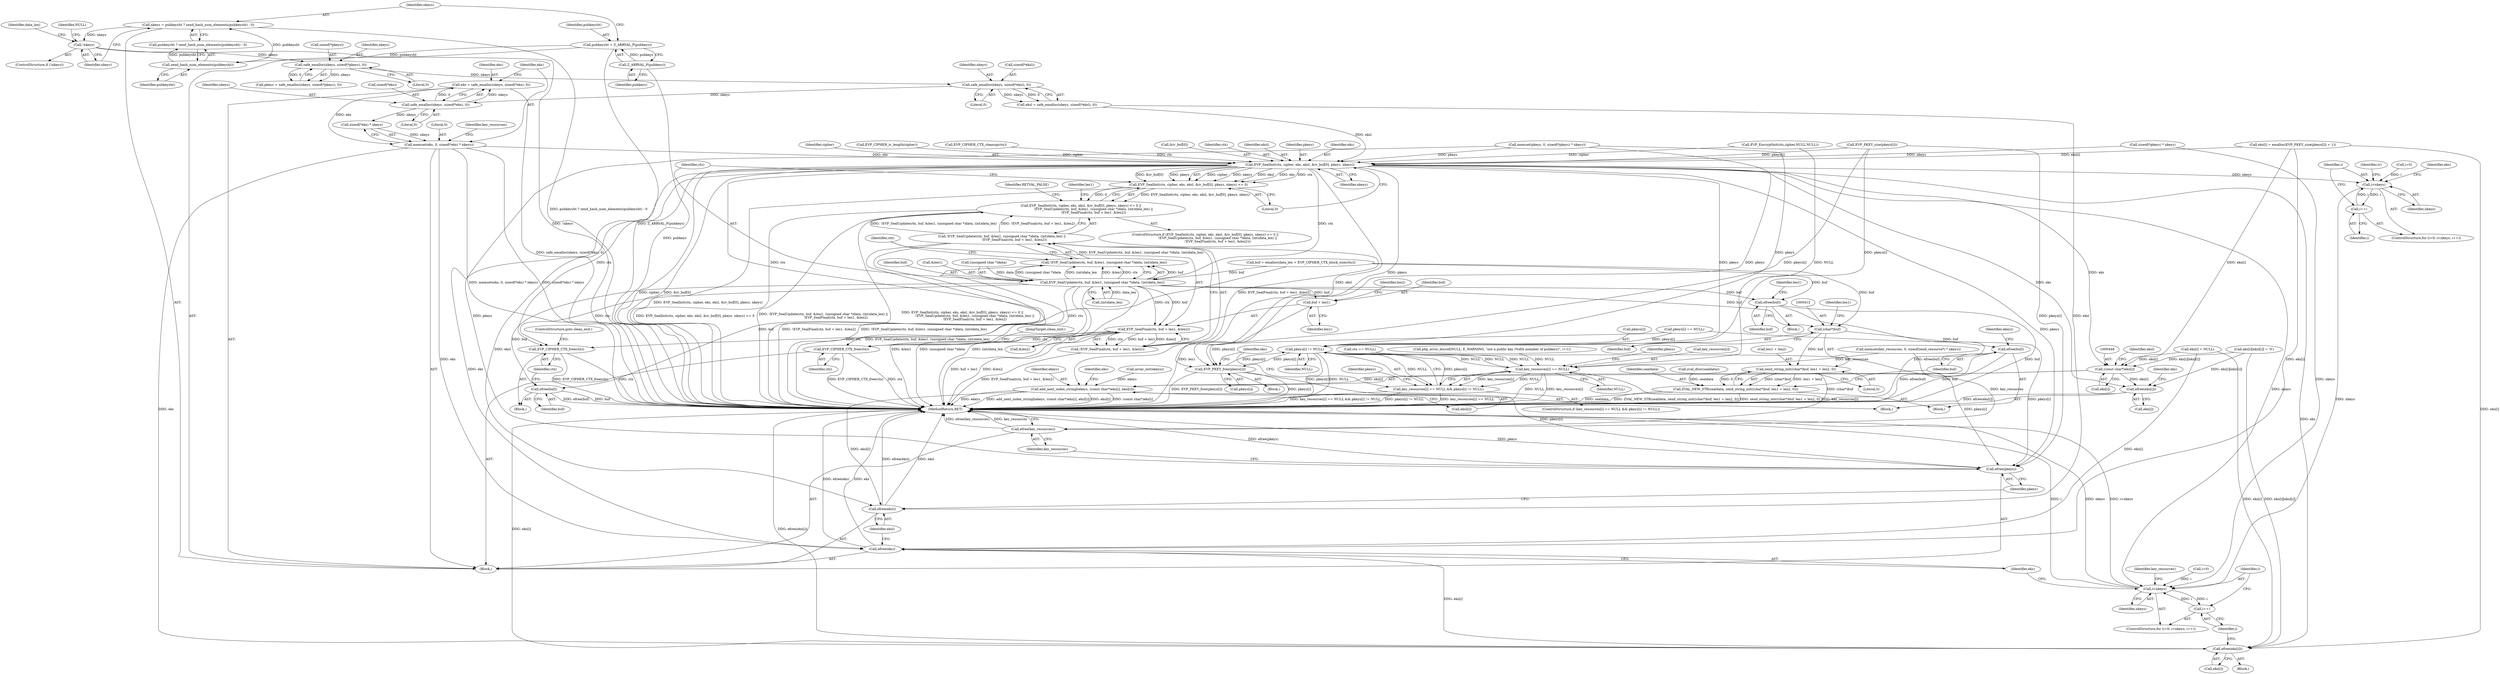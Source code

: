 digraph "0_php_73cabfedf519298e1a11192699f44d53c529315e@API" {
"1000242" [label="(Call,eks = safe_emalloc(nkeys, sizeof(*eks), 0))"];
"1000244" [label="(Call,safe_emalloc(nkeys, sizeof(*eks), 0))"];
"1000236" [label="(Call,safe_emalloc(nkeys, sizeof(*eksl), 0))"];
"1000228" [label="(Call,safe_emalloc(nkeys, sizeof(*pkeys), 0))"];
"1000177" [label="(Call,!nkeys)"];
"1000169" [label="(Call,nkeys = pubkeysht ? zend_hash_num_elements(pubkeysht) : 0)"];
"1000173" [label="(Call,zend_hash_num_elements(pubkeysht))"];
"1000165" [label="(Call,pubkeysht = Z_ARRVAL_P(pubkeys))"];
"1000167" [label="(Call,Z_ARRVAL_P(pubkeys))"];
"1000250" [label="(Call,memset(eks, 0, sizeof(*eks) * nkeys))"];
"1000359" [label="(Call,EVP_SealInit(ctx, cipher, eks, eksl, &iv_buf[0], pkeys, nkeys))"];
"1000358" [label="(Call,EVP_SealInit(ctx, cipher, eks, eksl, &iv_buf[0], pkeys, nkeys) <= 0)"];
"1000357" [label="(Call,EVP_SealInit(ctx, cipher, eks, eksl, &iv_buf[0], pkeys, nkeys) <= 0 ||\n                        !EVP_SealUpdate(ctx, buf, &len1, (unsigned char *)data, (int)data_len) ||\n                        !EVP_SealFinal(ctx, buf + len1, &len2))"];
"1000373" [label="(Call,EVP_SealUpdate(ctx, buf, &len1, (unsigned char *)data, (int)data_len))"];
"1000372" [label="(Call,!EVP_SealUpdate(ctx, buf, &len1, (unsigned char *)data, (int)data_len))"];
"1000371" [label="(Call,!EVP_SealUpdate(ctx, buf, &len1, (unsigned char *)data, (int)data_len) ||\n                        !EVP_SealFinal(ctx, buf + len1, &len2))"];
"1000385" [label="(Call,EVP_SealFinal(ctx, buf + len1, &len2))"];
"1000384" [label="(Call,!EVP_SealFinal(ctx, buf + len1, &len2))"];
"1000396" [label="(Call,EVP_CIPHER_CTX_free(ctx))"];
"1000488" [label="(Call,EVP_CIPHER_CTX_free(ctx))"];
"1000387" [label="(Call,buf + len1)"];
"1000394" [label="(Call,efree(buf))"];
"1000411" [label="(Call,(char*)buf)"];
"1000410" [label="(Call,zend_string_init((char*)buf, len1 + len2, 0))"];
"1000408" [label="(Call,ZVAL_NEW_STR(sealdata, zend_string_init((char*)buf, len1 + len2, 0)))"];
"1000418" [label="(Call,efree(buf))"];
"1000482" [label="(Call,efree(buf))"];
"1000428" [label="(Call,i<nkeys)"];
"1000431" [label="(Call,i++)"];
"1000495" [label="(Call,i<nkeys)"];
"1000498" [label="(Call,i++)"];
"1000445" [label="(Call,(const char*)eks[i])"];
"1000443" [label="(Call,add_next_index_stringl(ekeys, (const char*)eks[i], eksl[i]))"];
"1000529" [label="(Call,efree(eksl))"];
"1000453" [label="(Call,efree(eks[i]))"];
"1000508" [label="(Call,pkeys[i] != NULL)"];
"1000503" [label="(Call,key_resources[i] == NULL)"];
"1000502" [label="(Call,key_resources[i] == NULL && pkeys[i] != NULL)"];
"1000533" [label="(Call,efree(key_resources))"];
"1000514" [label="(Call,EVP_PKEY_free(pkeys[i]))"];
"1000531" [label="(Call,efree(pkeys))"];
"1000523" [label="(Call,efree(eks[i]))"];
"1000527" [label="(Call,efree(eks))"];
"1000457" [label="(Call,eks[i] = NULL)"];
"1000333" [label="(Call,ctx == NULL)"];
"1000369" [label="(Identifier,nkeys)"];
"1000429" [label="(Identifier,i)"];
"1000499" [label="(Identifier,i)"];
"1000387" [label="(Call,buf + len1)"];
"1000169" [label="(Call,nkeys = pubkeysht ? zend_hash_num_elements(pubkeysht) : 0)"];
"1000373" [label="(Call,EVP_SealUpdate(ctx, buf, &len1, (unsigned char *)data, (int)data_len))"];
"1000320" [label="(Call,EVP_PKEY_size(pkeys[i]))"];
"1000395" [label="(Identifier,buf)"];
"1000422" [label="(Call,array_init(ekeys))"];
"1000413" [label="(Identifier,buf)"];
"1000397" [label="(Identifier,ctx)"];
"1000509" [label="(Call,pkeys[i])"];
"1000463" [label="(Identifier,iv)"];
"1000497" [label="(Identifier,nkeys)"];
"1000354" [label="(Call,EVP_CIPHER_CTX_cleanup(ctx))"];
"1000357" [label="(Call,EVP_SealInit(ctx, cipher, eks, eksl, &iv_buf[0], pkeys, nkeys) <= 0 ||\n                        !EVP_SealUpdate(ctx, buf, &len1, (unsigned char *)data, (int)data_len) ||\n                        !EVP_SealFinal(ctx, buf + len1, &len2))"];
"1000259" [label="(Identifier,key_resources)"];
"1000535" [label="(MethodReturn,RET)"];
"1000186" [label="(Identifier,data_len)"];
"1000374" [label="(Identifier,ctx)"];
"1000177" [label="(Call,!nkeys)"];
"1000410" [label="(Call,zend_string_init((char*)buf, len1 + len2, 0))"];
"1000305" [label="(Call,php_error_docref(NULL, E_WARNING, \"not a public key (%dth member of pubkeys)\", i+1))"];
"1000272" [label="(Call,memset(pkeys, 0, sizeof(*pkeys) * nkeys))"];
"1000425" [label="(Call,i=0)"];
"1000363" [label="(Identifier,eksl)"];
"1000386" [label="(Identifier,ctx)"];
"1000392" [label="(Block,)"];
"1000384" [label="(Call,!EVP_SealFinal(ctx, buf + len1, &len2))"];
"1000498" [label="(Call,i++)"];
"1000385" [label="(Call,EVP_SealFinal(ctx, buf + len1, &len2))"];
"1000482" [label="(Call,efree(buf))"];
"1000375" [label="(Identifier,buf)"];
"1000481" [label="(Block,)"];
"1000167" [label="(Call,Z_ARRVAL_P(pubkeys))"];
"1000251" [label="(Identifier,eks)"];
"1000532" [label="(Identifier,pkeys)"];
"1000488" [label="(Call,EVP_CIPHER_CTX_free(ctx))"];
"1000529" [label="(Call,efree(eksl))"];
"1000368" [label="(Identifier,pkeys)"];
"1000371" [label="(Call,!EVP_SealUpdate(ctx, buf, &len1, (unsigned char *)data, (int)data_len) ||\n                        !EVP_SealFinal(ctx, buf + len1, &len2))"];
"1000447" [label="(Call,eks[i])"];
"1000512" [label="(Identifier,NULL)"];
"1000501" [label="(ControlStructure,if (key_resources[i] == NULL && pkeys[i] != NULL))"];
"1000451" [label="(Identifier,eksl)"];
"1000523" [label="(Call,efree(eks[i]))"];
"1000176" [label="(ControlStructure,if (!nkeys))"];
"1000253" [label="(Call,sizeof(*eks) * nkeys)"];
"1000390" [label="(Call,&len2)"];
"1000361" [label="(Identifier,cipher)"];
"1000236" [label="(Call,safe_emalloc(nkeys, sizeof(*eksl), 0))"];
"1000496" [label="(Identifier,i)"];
"1000527" [label="(Call,efree(eks))"];
"1000211" [label="(Call,EVP_CIPHER_iv_length(cipher))"];
"1000491" [label="(ControlStructure,for (i=0; i<nkeys; i++))"];
"1000432" [label="(Identifier,i)"];
"1000171" [label="(Call,pubkeysht ? zend_hash_num_elements(pubkeysht) : 0)"];
"1000433" [label="(Block,)"];
"1000510" [label="(Identifier,pkeys)"];
"1000437" [label="(Identifier,eks)"];
"1000444" [label="(Identifier,ekeys)"];
"1000299" [label="(Call,pkeys[i] == NULL)"];
"1000358" [label="(Call,EVP_SealInit(ctx, cipher, eks, eksl, &iv_buf[0], pkeys, nkeys) <= 0)"];
"1000337" [label="(Call,EVP_EncryptInit(ctx,cipher,NULL,NULL))"];
"1000250" [label="(Call,memset(eks, 0, sizeof(*eks) * nkeys))"];
"1000238" [label="(Call,sizeof(*eksl))"];
"1000165" [label="(Call,pubkeysht = Z_ARRVAL_P(pubkeys))"];
"1000370" [label="(Literal,0)"];
"1000359" [label="(Call,EVP_SealInit(ctx, cipher, eks, eksl, &iv_buf[0], pkeys, nkeys))"];
"1000393" [label="(Identifier,RETVAL_FALSE)"];
"1000431" [label="(Call,i++)"];
"1000376" [label="(Call,&len1)"];
"1000417" [label="(Literal,0)"];
"1000430" [label="(Identifier,nkeys)"];
"1000415" [label="(Identifier,len1)"];
"1000314" [label="(Call,eks[i] = emalloc(EVP_PKEY_size(pkeys[i]) + 1))"];
"1000502" [label="(Call,key_resources[i] == NULL && pkeys[i] != NULL)"];
"1000168" [label="(Identifier,pubkeys)"];
"1000372" [label="(Call,!EVP_SealUpdate(ctx, buf, &len1, (unsigned char *)data, (int)data_len))"];
"1000443" [label="(Call,add_next_index_stringl(ekeys, (const char*)eks[i], eksl[i]))"];
"1000234" [label="(Call,eksl = safe_emalloc(nkeys, sizeof(*eksl), 0))"];
"1000414" [label="(Call,len1 + len2)"];
"1000533" [label="(Call,efree(key_resources))"];
"1000486" [label="(Identifier,len1)"];
"1000362" [label="(Identifier,eks)"];
"1000249" [label="(Literal,0)"];
"1000402" [label="(Identifier,len1)"];
"1000515" [label="(Call,pkeys[i])"];
"1000508" [label="(Call,pkeys[i] != NULL)"];
"1000520" [label="(Identifier,eks)"];
"1000226" [label="(Call,pkeys = safe_emalloc(nkeys, sizeof(*pkeys), 0))"];
"1000503" [label="(Call,key_resources[i] == NULL)"];
"1000170" [label="(Identifier,nkeys)"];
"1000233" [label="(Literal,0)"];
"1000237" [label="(Identifier,nkeys)"];
"1000389" [label="(Identifier,len1)"];
"1000241" [label="(Literal,0)"];
"1000408" [label="(Call,ZVAL_NEW_STR(sealdata, zend_string_init((char*)buf, len1 + len2, 0)))"];
"1000252" [label="(Literal,0)"];
"1000411" [label="(Call,(char*)buf)"];
"1000454" [label="(Call,eks[i])"];
"1000265" [label="(Call,memset(key_resources, 0, sizeof(zend_resource*) * nkeys))"];
"1000181" [label="(Identifier,NULL)"];
"1000244" [label="(Call,safe_emalloc(nkeys, sizeof(*eks), 0))"];
"1000243" [label="(Identifier,eks)"];
"1000424" [label="(ControlStructure,for (i=0; i<nkeys; i++))"];
"1000530" [label="(Identifier,eksl)"];
"1000173" [label="(Call,zend_hash_num_elements(pubkeysht))"];
"1000356" [label="(ControlStructure,if (EVP_SealInit(ctx, cipher, eks, eksl, &iv_buf[0], pkeys, nkeys) <= 0 ||\n                        !EVP_SealUpdate(ctx, buf, &len1, (unsigned char *)data, (int)data_len) ||\n                        !EVP_SealFinal(ctx, buf + len1, &len2)))"];
"1000381" [label="(Call,(int)data_len)"];
"1000455" [label="(Identifier,eks)"];
"1000507" [label="(Identifier,NULL)"];
"1000495" [label="(Call,i<nkeys)"];
"1000445" [label="(Call,(const char*)eks[i])"];
"1000105" [label="(Block,)"];
"1000230" [label="(Call,sizeof(*pkeys))"];
"1000347" [label="(Call,buf = emalloc(data_len + EVP_CIPHER_CTX_block_size(ctx)))"];
"1000490" [label="(JumpTarget,clean_exit:)"];
"1000391" [label="(Identifier,len2)"];
"1000421" [label="(Identifier,ekeys)"];
"1000531" [label="(Call,efree(pkeys))"];
"1000434" [label="(Call,eks[i][eksl[i]] = '\0')"];
"1000459" [label="(Identifier,eks)"];
"1000228" [label="(Call,safe_emalloc(nkeys, sizeof(*pkeys), 0))"];
"1000246" [label="(Call,sizeof(*eks))"];
"1000245" [label="(Identifier,nkeys)"];
"1000524" [label="(Call,eks[i])"];
"1000528" [label="(Identifier,eks)"];
"1000450" [label="(Call,eksl[i])"];
"1000516" [label="(Identifier,pkeys)"];
"1000275" [label="(Call,sizeof(*pkeys) * nkeys)"];
"1000229" [label="(Identifier,nkeys)"];
"1000489" [label="(Identifier,ctx)"];
"1000504" [label="(Call,key_resources[i])"];
"1000394" [label="(Call,efree(buf))"];
"1000409" [label="(Identifier,sealdata)"];
"1000364" [label="(Call,&iv_buf[0])"];
"1000174" [label="(Identifier,pubkeysht)"];
"1000398" [label="(ControlStructure,goto clean_exit;)"];
"1000360" [label="(Identifier,ctx)"];
"1000483" [label="(Identifier,buf)"];
"1000453" [label="(Call,efree(eks[i]))"];
"1000166" [label="(Identifier,pubkeysht)"];
"1000522" [label="(Block,)"];
"1000419" [label="(Identifier,buf)"];
"1000406" [label="(Call,zval_dtor(sealdata))"];
"1000178" [label="(Identifier,nkeys)"];
"1000514" [label="(Call,EVP_PKEY_free(pkeys[i]))"];
"1000378" [label="(Call,(unsigned char *)data)"];
"1000405" [label="(Block,)"];
"1000388" [label="(Identifier,buf)"];
"1000242" [label="(Call,eks = safe_emalloc(nkeys, sizeof(*eks), 0))"];
"1000534" [label="(Identifier,key_resources)"];
"1000396" [label="(Call,EVP_CIPHER_CTX_free(ctx))"];
"1000428" [label="(Call,i<nkeys)"];
"1000505" [label="(Identifier,key_resources)"];
"1000492" [label="(Call,i=0)"];
"1000513" [label="(Block,)"];
"1000418" [label="(Call,efree(buf))"];
"1000242" -> "1000105"  [label="AST: "];
"1000242" -> "1000244"  [label="CFG: "];
"1000243" -> "1000242"  [label="AST: "];
"1000244" -> "1000242"  [label="AST: "];
"1000251" -> "1000242"  [label="CFG: "];
"1000242" -> "1000535"  [label="DDG: safe_emalloc(nkeys, sizeof(*eks), 0)"];
"1000244" -> "1000242"  [label="DDG: nkeys"];
"1000244" -> "1000242"  [label="DDG: 0"];
"1000242" -> "1000250"  [label="DDG: eks"];
"1000244" -> "1000249"  [label="CFG: "];
"1000245" -> "1000244"  [label="AST: "];
"1000246" -> "1000244"  [label="AST: "];
"1000249" -> "1000244"  [label="AST: "];
"1000236" -> "1000244"  [label="DDG: nkeys"];
"1000244" -> "1000253"  [label="DDG: nkeys"];
"1000236" -> "1000234"  [label="AST: "];
"1000236" -> "1000241"  [label="CFG: "];
"1000237" -> "1000236"  [label="AST: "];
"1000238" -> "1000236"  [label="AST: "];
"1000241" -> "1000236"  [label="AST: "];
"1000234" -> "1000236"  [label="CFG: "];
"1000236" -> "1000234"  [label="DDG: nkeys"];
"1000236" -> "1000234"  [label="DDG: 0"];
"1000228" -> "1000236"  [label="DDG: nkeys"];
"1000228" -> "1000226"  [label="AST: "];
"1000228" -> "1000233"  [label="CFG: "];
"1000229" -> "1000228"  [label="AST: "];
"1000230" -> "1000228"  [label="AST: "];
"1000233" -> "1000228"  [label="AST: "];
"1000226" -> "1000228"  [label="CFG: "];
"1000228" -> "1000226"  [label="DDG: nkeys"];
"1000228" -> "1000226"  [label="DDG: 0"];
"1000177" -> "1000228"  [label="DDG: nkeys"];
"1000177" -> "1000176"  [label="AST: "];
"1000177" -> "1000178"  [label="CFG: "];
"1000178" -> "1000177"  [label="AST: "];
"1000181" -> "1000177"  [label="CFG: "];
"1000186" -> "1000177"  [label="CFG: "];
"1000177" -> "1000535"  [label="DDG: !nkeys"];
"1000169" -> "1000177"  [label="DDG: nkeys"];
"1000169" -> "1000105"  [label="AST: "];
"1000169" -> "1000171"  [label="CFG: "];
"1000170" -> "1000169"  [label="AST: "];
"1000171" -> "1000169"  [label="AST: "];
"1000178" -> "1000169"  [label="CFG: "];
"1000169" -> "1000535"  [label="DDG: pubkeysht ? zend_hash_num_elements(pubkeysht) : 0"];
"1000173" -> "1000169"  [label="DDG: pubkeysht"];
"1000173" -> "1000171"  [label="AST: "];
"1000173" -> "1000174"  [label="CFG: "];
"1000174" -> "1000173"  [label="AST: "];
"1000171" -> "1000173"  [label="CFG: "];
"1000173" -> "1000171"  [label="DDG: pubkeysht"];
"1000165" -> "1000173"  [label="DDG: pubkeysht"];
"1000165" -> "1000105"  [label="AST: "];
"1000165" -> "1000167"  [label="CFG: "];
"1000166" -> "1000165"  [label="AST: "];
"1000167" -> "1000165"  [label="AST: "];
"1000170" -> "1000165"  [label="CFG: "];
"1000165" -> "1000535"  [label="DDG: Z_ARRVAL_P(pubkeys)"];
"1000167" -> "1000165"  [label="DDG: pubkeys"];
"1000167" -> "1000168"  [label="CFG: "];
"1000168" -> "1000167"  [label="AST: "];
"1000167" -> "1000535"  [label="DDG: pubkeys"];
"1000250" -> "1000105"  [label="AST: "];
"1000250" -> "1000253"  [label="CFG: "];
"1000251" -> "1000250"  [label="AST: "];
"1000252" -> "1000250"  [label="AST: "];
"1000253" -> "1000250"  [label="AST: "];
"1000259" -> "1000250"  [label="CFG: "];
"1000250" -> "1000535"  [label="DDG: sizeof(*eks) * nkeys"];
"1000250" -> "1000535"  [label="DDG: memset(eks, 0, sizeof(*eks) * nkeys)"];
"1000253" -> "1000250"  [label="DDG: nkeys"];
"1000250" -> "1000359"  [label="DDG: eks"];
"1000250" -> "1000523"  [label="DDG: eks"];
"1000250" -> "1000527"  [label="DDG: eks"];
"1000359" -> "1000358"  [label="AST: "];
"1000359" -> "1000369"  [label="CFG: "];
"1000360" -> "1000359"  [label="AST: "];
"1000361" -> "1000359"  [label="AST: "];
"1000362" -> "1000359"  [label="AST: "];
"1000363" -> "1000359"  [label="AST: "];
"1000364" -> "1000359"  [label="AST: "];
"1000368" -> "1000359"  [label="AST: "];
"1000369" -> "1000359"  [label="AST: "];
"1000370" -> "1000359"  [label="CFG: "];
"1000359" -> "1000535"  [label="DDG: cipher"];
"1000359" -> "1000535"  [label="DDG: &iv_buf[0]"];
"1000359" -> "1000358"  [label="DDG: cipher"];
"1000359" -> "1000358"  [label="DDG: nkeys"];
"1000359" -> "1000358"  [label="DDG: eksl"];
"1000359" -> "1000358"  [label="DDG: eks"];
"1000359" -> "1000358"  [label="DDG: ctx"];
"1000359" -> "1000358"  [label="DDG: &iv_buf[0]"];
"1000359" -> "1000358"  [label="DDG: pkeys"];
"1000354" -> "1000359"  [label="DDG: ctx"];
"1000337" -> "1000359"  [label="DDG: cipher"];
"1000211" -> "1000359"  [label="DDG: cipher"];
"1000314" -> "1000359"  [label="DDG: eks[i]"];
"1000234" -> "1000359"  [label="DDG: eksl"];
"1000272" -> "1000359"  [label="DDG: pkeys"];
"1000320" -> "1000359"  [label="DDG: pkeys[i]"];
"1000275" -> "1000359"  [label="DDG: nkeys"];
"1000359" -> "1000373"  [label="DDG: ctx"];
"1000359" -> "1000396"  [label="DDG: ctx"];
"1000359" -> "1000428"  [label="DDG: nkeys"];
"1000359" -> "1000445"  [label="DDG: eks"];
"1000359" -> "1000443"  [label="DDG: eksl"];
"1000359" -> "1000453"  [label="DDG: eks"];
"1000359" -> "1000488"  [label="DDG: ctx"];
"1000359" -> "1000495"  [label="DDG: nkeys"];
"1000359" -> "1000508"  [label="DDG: pkeys"];
"1000359" -> "1000514"  [label="DDG: pkeys"];
"1000359" -> "1000523"  [label="DDG: eks"];
"1000359" -> "1000527"  [label="DDG: eks"];
"1000359" -> "1000529"  [label="DDG: eksl"];
"1000359" -> "1000531"  [label="DDG: pkeys"];
"1000358" -> "1000357"  [label="AST: "];
"1000358" -> "1000370"  [label="CFG: "];
"1000370" -> "1000358"  [label="AST: "];
"1000374" -> "1000358"  [label="CFG: "];
"1000357" -> "1000358"  [label="CFG: "];
"1000358" -> "1000535"  [label="DDG: EVP_SealInit(ctx, cipher, eks, eksl, &iv_buf[0], pkeys, nkeys)"];
"1000358" -> "1000357"  [label="DDG: EVP_SealInit(ctx, cipher, eks, eksl, &iv_buf[0], pkeys, nkeys)"];
"1000358" -> "1000357"  [label="DDG: 0"];
"1000357" -> "1000356"  [label="AST: "];
"1000357" -> "1000371"  [label="CFG: "];
"1000371" -> "1000357"  [label="AST: "];
"1000393" -> "1000357"  [label="CFG: "];
"1000402" -> "1000357"  [label="CFG: "];
"1000357" -> "1000535"  [label="DDG: EVP_SealInit(ctx, cipher, eks, eksl, &iv_buf[0], pkeys, nkeys) <= 0 ||\n                        !EVP_SealUpdate(ctx, buf, &len1, (unsigned char *)data, (int)data_len) ||\n                        !EVP_SealFinal(ctx, buf + len1, &len2)"];
"1000357" -> "1000535"  [label="DDG: EVP_SealInit(ctx, cipher, eks, eksl, &iv_buf[0], pkeys, nkeys) <= 0"];
"1000357" -> "1000535"  [label="DDG: !EVP_SealUpdate(ctx, buf, &len1, (unsigned char *)data, (int)data_len) ||\n                        !EVP_SealFinal(ctx, buf + len1, &len2)"];
"1000371" -> "1000357"  [label="DDG: !EVP_SealUpdate(ctx, buf, &len1, (unsigned char *)data, (int)data_len)"];
"1000371" -> "1000357"  [label="DDG: !EVP_SealFinal(ctx, buf + len1, &len2)"];
"1000373" -> "1000372"  [label="AST: "];
"1000373" -> "1000381"  [label="CFG: "];
"1000374" -> "1000373"  [label="AST: "];
"1000375" -> "1000373"  [label="AST: "];
"1000376" -> "1000373"  [label="AST: "];
"1000378" -> "1000373"  [label="AST: "];
"1000381" -> "1000373"  [label="AST: "];
"1000372" -> "1000373"  [label="CFG: "];
"1000373" -> "1000535"  [label="DDG: &len1"];
"1000373" -> "1000535"  [label="DDG: (unsigned char *)data"];
"1000373" -> "1000535"  [label="DDG: (int)data_len"];
"1000373" -> "1000372"  [label="DDG: buf"];
"1000373" -> "1000372"  [label="DDG: (unsigned char *)data"];
"1000373" -> "1000372"  [label="DDG: (int)data_len"];
"1000373" -> "1000372"  [label="DDG: &len1"];
"1000373" -> "1000372"  [label="DDG: ctx"];
"1000347" -> "1000373"  [label="DDG: buf"];
"1000378" -> "1000373"  [label="DDG: data"];
"1000381" -> "1000373"  [label="DDG: data_len"];
"1000373" -> "1000385"  [label="DDG: ctx"];
"1000373" -> "1000385"  [label="DDG: buf"];
"1000373" -> "1000387"  [label="DDG: buf"];
"1000373" -> "1000394"  [label="DDG: buf"];
"1000373" -> "1000396"  [label="DDG: ctx"];
"1000373" -> "1000411"  [label="DDG: buf"];
"1000373" -> "1000482"  [label="DDG: buf"];
"1000373" -> "1000488"  [label="DDG: ctx"];
"1000372" -> "1000371"  [label="AST: "];
"1000386" -> "1000372"  [label="CFG: "];
"1000371" -> "1000372"  [label="CFG: "];
"1000372" -> "1000535"  [label="DDG: EVP_SealUpdate(ctx, buf, &len1, (unsigned char *)data, (int)data_len)"];
"1000372" -> "1000371"  [label="DDG: EVP_SealUpdate(ctx, buf, &len1, (unsigned char *)data, (int)data_len)"];
"1000371" -> "1000384"  [label="CFG: "];
"1000384" -> "1000371"  [label="AST: "];
"1000371" -> "1000535"  [label="DDG: !EVP_SealFinal(ctx, buf + len1, &len2)"];
"1000371" -> "1000535"  [label="DDG: !EVP_SealUpdate(ctx, buf, &len1, (unsigned char *)data, (int)data_len)"];
"1000384" -> "1000371"  [label="DDG: EVP_SealFinal(ctx, buf + len1, &len2)"];
"1000385" -> "1000384"  [label="AST: "];
"1000385" -> "1000390"  [label="CFG: "];
"1000386" -> "1000385"  [label="AST: "];
"1000387" -> "1000385"  [label="AST: "];
"1000390" -> "1000385"  [label="AST: "];
"1000384" -> "1000385"  [label="CFG: "];
"1000385" -> "1000535"  [label="DDG: buf + len1"];
"1000385" -> "1000535"  [label="DDG: &len2"];
"1000385" -> "1000384"  [label="DDG: ctx"];
"1000385" -> "1000384"  [label="DDG: buf + len1"];
"1000385" -> "1000384"  [label="DDG: &len2"];
"1000385" -> "1000396"  [label="DDG: ctx"];
"1000385" -> "1000488"  [label="DDG: ctx"];
"1000384" -> "1000535"  [label="DDG: EVP_SealFinal(ctx, buf + len1, &len2)"];
"1000396" -> "1000392"  [label="AST: "];
"1000396" -> "1000397"  [label="CFG: "];
"1000397" -> "1000396"  [label="AST: "];
"1000398" -> "1000396"  [label="CFG: "];
"1000396" -> "1000535"  [label="DDG: EVP_CIPHER_CTX_free(ctx)"];
"1000396" -> "1000535"  [label="DDG: ctx"];
"1000488" -> "1000105"  [label="AST: "];
"1000488" -> "1000489"  [label="CFG: "];
"1000489" -> "1000488"  [label="AST: "];
"1000490" -> "1000488"  [label="CFG: "];
"1000488" -> "1000535"  [label="DDG: ctx"];
"1000488" -> "1000535"  [label="DDG: EVP_CIPHER_CTX_free(ctx)"];
"1000387" -> "1000389"  [label="CFG: "];
"1000388" -> "1000387"  [label="AST: "];
"1000389" -> "1000387"  [label="AST: "];
"1000391" -> "1000387"  [label="CFG: "];
"1000387" -> "1000535"  [label="DDG: len1"];
"1000394" -> "1000392"  [label="AST: "];
"1000394" -> "1000395"  [label="CFG: "];
"1000395" -> "1000394"  [label="AST: "];
"1000397" -> "1000394"  [label="CFG: "];
"1000394" -> "1000535"  [label="DDG: efree(buf)"];
"1000394" -> "1000535"  [label="DDG: buf"];
"1000347" -> "1000394"  [label="DDG: buf"];
"1000411" -> "1000410"  [label="AST: "];
"1000411" -> "1000413"  [label="CFG: "];
"1000412" -> "1000411"  [label="AST: "];
"1000413" -> "1000411"  [label="AST: "];
"1000415" -> "1000411"  [label="CFG: "];
"1000411" -> "1000410"  [label="DDG: buf"];
"1000347" -> "1000411"  [label="DDG: buf"];
"1000411" -> "1000418"  [label="DDG: buf"];
"1000410" -> "1000408"  [label="AST: "];
"1000410" -> "1000417"  [label="CFG: "];
"1000414" -> "1000410"  [label="AST: "];
"1000417" -> "1000410"  [label="AST: "];
"1000408" -> "1000410"  [label="CFG: "];
"1000410" -> "1000535"  [label="DDG: (char*)buf"];
"1000410" -> "1000408"  [label="DDG: (char*)buf"];
"1000410" -> "1000408"  [label="DDG: len1 + len2"];
"1000410" -> "1000408"  [label="DDG: 0"];
"1000408" -> "1000405"  [label="AST: "];
"1000409" -> "1000408"  [label="AST: "];
"1000419" -> "1000408"  [label="CFG: "];
"1000408" -> "1000535"  [label="DDG: sealdata"];
"1000408" -> "1000535"  [label="DDG: ZVAL_NEW_STR(sealdata, zend_string_init((char*)buf, len1 + len2, 0))"];
"1000408" -> "1000535"  [label="DDG: zend_string_init((char*)buf, len1 + len2, 0)"];
"1000406" -> "1000408"  [label="DDG: sealdata"];
"1000418" -> "1000405"  [label="AST: "];
"1000418" -> "1000419"  [label="CFG: "];
"1000419" -> "1000418"  [label="AST: "];
"1000421" -> "1000418"  [label="CFG: "];
"1000418" -> "1000535"  [label="DDG: efree(buf)"];
"1000418" -> "1000535"  [label="DDG: buf"];
"1000482" -> "1000481"  [label="AST: "];
"1000482" -> "1000483"  [label="CFG: "];
"1000483" -> "1000482"  [label="AST: "];
"1000486" -> "1000482"  [label="CFG: "];
"1000482" -> "1000535"  [label="DDG: buf"];
"1000482" -> "1000535"  [label="DDG: efree(buf)"];
"1000347" -> "1000482"  [label="DDG: buf"];
"1000428" -> "1000424"  [label="AST: "];
"1000428" -> "1000430"  [label="CFG: "];
"1000429" -> "1000428"  [label="AST: "];
"1000430" -> "1000428"  [label="AST: "];
"1000437" -> "1000428"  [label="CFG: "];
"1000463" -> "1000428"  [label="CFG: "];
"1000425" -> "1000428"  [label="DDG: i"];
"1000431" -> "1000428"  [label="DDG: i"];
"1000428" -> "1000431"  [label="DDG: i"];
"1000428" -> "1000495"  [label="DDG: nkeys"];
"1000431" -> "1000424"  [label="AST: "];
"1000431" -> "1000432"  [label="CFG: "];
"1000432" -> "1000431"  [label="AST: "];
"1000429" -> "1000431"  [label="CFG: "];
"1000495" -> "1000491"  [label="AST: "];
"1000495" -> "1000497"  [label="CFG: "];
"1000496" -> "1000495"  [label="AST: "];
"1000497" -> "1000495"  [label="AST: "];
"1000505" -> "1000495"  [label="CFG: "];
"1000528" -> "1000495"  [label="CFG: "];
"1000495" -> "1000535"  [label="DDG: i"];
"1000495" -> "1000535"  [label="DDG: nkeys"];
"1000495" -> "1000535"  [label="DDG: i<nkeys"];
"1000492" -> "1000495"  [label="DDG: i"];
"1000498" -> "1000495"  [label="DDG: i"];
"1000275" -> "1000495"  [label="DDG: nkeys"];
"1000495" -> "1000498"  [label="DDG: i"];
"1000498" -> "1000491"  [label="AST: "];
"1000498" -> "1000499"  [label="CFG: "];
"1000499" -> "1000498"  [label="AST: "];
"1000496" -> "1000498"  [label="CFG: "];
"1000445" -> "1000443"  [label="AST: "];
"1000445" -> "1000447"  [label="CFG: "];
"1000446" -> "1000445"  [label="AST: "];
"1000447" -> "1000445"  [label="AST: "];
"1000451" -> "1000445"  [label="CFG: "];
"1000445" -> "1000443"  [label="DDG: eks[i]"];
"1000314" -> "1000445"  [label="DDG: eks[i]"];
"1000434" -> "1000445"  [label="DDG: eks[i][eksl[i]]"];
"1000457" -> "1000445"  [label="DDG: eks[i]"];
"1000445" -> "1000453"  [label="DDG: eks[i]"];
"1000443" -> "1000433"  [label="AST: "];
"1000443" -> "1000450"  [label="CFG: "];
"1000444" -> "1000443"  [label="AST: "];
"1000450" -> "1000443"  [label="AST: "];
"1000455" -> "1000443"  [label="CFG: "];
"1000443" -> "1000535"  [label="DDG: add_next_index_stringl(ekeys, (const char*)eks[i], eksl[i])"];
"1000443" -> "1000535"  [label="DDG: eksl[i]"];
"1000443" -> "1000535"  [label="DDG: (const char*)eks[i]"];
"1000443" -> "1000535"  [label="DDG: ekeys"];
"1000422" -> "1000443"  [label="DDG: ekeys"];
"1000443" -> "1000529"  [label="DDG: eksl[i]"];
"1000529" -> "1000105"  [label="AST: "];
"1000529" -> "1000530"  [label="CFG: "];
"1000530" -> "1000529"  [label="AST: "];
"1000532" -> "1000529"  [label="CFG: "];
"1000529" -> "1000535"  [label="DDG: eksl"];
"1000529" -> "1000535"  [label="DDG: efree(eksl)"];
"1000234" -> "1000529"  [label="DDG: eksl"];
"1000453" -> "1000433"  [label="AST: "];
"1000453" -> "1000454"  [label="CFG: "];
"1000454" -> "1000453"  [label="AST: "];
"1000459" -> "1000453"  [label="CFG: "];
"1000453" -> "1000535"  [label="DDG: efree(eks[i])"];
"1000434" -> "1000453"  [label="DDG: eks[i][eksl[i]]"];
"1000508" -> "1000502"  [label="AST: "];
"1000508" -> "1000512"  [label="CFG: "];
"1000509" -> "1000508"  [label="AST: "];
"1000512" -> "1000508"  [label="AST: "];
"1000502" -> "1000508"  [label="CFG: "];
"1000508" -> "1000535"  [label="DDG: pkeys[i]"];
"1000508" -> "1000535"  [label="DDG: NULL"];
"1000508" -> "1000503"  [label="DDG: NULL"];
"1000508" -> "1000502"  [label="DDG: pkeys[i]"];
"1000508" -> "1000502"  [label="DDG: NULL"];
"1000514" -> "1000508"  [label="DDG: pkeys[i]"];
"1000299" -> "1000508"  [label="DDG: pkeys[i]"];
"1000272" -> "1000508"  [label="DDG: pkeys"];
"1000320" -> "1000508"  [label="DDG: pkeys[i]"];
"1000503" -> "1000508"  [label="DDG: NULL"];
"1000508" -> "1000514"  [label="DDG: pkeys[i]"];
"1000508" -> "1000531"  [label="DDG: pkeys[i]"];
"1000503" -> "1000502"  [label="AST: "];
"1000503" -> "1000507"  [label="CFG: "];
"1000504" -> "1000503"  [label="AST: "];
"1000507" -> "1000503"  [label="AST: "];
"1000510" -> "1000503"  [label="CFG: "];
"1000502" -> "1000503"  [label="CFG: "];
"1000503" -> "1000535"  [label="DDG: NULL"];
"1000503" -> "1000535"  [label="DDG: key_resources[i]"];
"1000503" -> "1000502"  [label="DDG: key_resources[i]"];
"1000503" -> "1000502"  [label="DDG: NULL"];
"1000265" -> "1000503"  [label="DDG: key_resources"];
"1000305" -> "1000503"  [label="DDG: NULL"];
"1000337" -> "1000503"  [label="DDG: NULL"];
"1000333" -> "1000503"  [label="DDG: NULL"];
"1000503" -> "1000533"  [label="DDG: key_resources[i]"];
"1000502" -> "1000501"  [label="AST: "];
"1000516" -> "1000502"  [label="CFG: "];
"1000520" -> "1000502"  [label="CFG: "];
"1000502" -> "1000535"  [label="DDG: key_resources[i] == NULL"];
"1000502" -> "1000535"  [label="DDG: key_resources[i] == NULL && pkeys[i] != NULL"];
"1000502" -> "1000535"  [label="DDG: pkeys[i] != NULL"];
"1000533" -> "1000105"  [label="AST: "];
"1000533" -> "1000534"  [label="CFG: "];
"1000534" -> "1000533"  [label="AST: "];
"1000535" -> "1000533"  [label="CFG: "];
"1000533" -> "1000535"  [label="DDG: efree(key_resources)"];
"1000533" -> "1000535"  [label="DDG: key_resources"];
"1000265" -> "1000533"  [label="DDG: key_resources"];
"1000514" -> "1000513"  [label="AST: "];
"1000514" -> "1000515"  [label="CFG: "];
"1000515" -> "1000514"  [label="AST: "];
"1000520" -> "1000514"  [label="CFG: "];
"1000514" -> "1000535"  [label="DDG: EVP_PKEY_free(pkeys[i])"];
"1000514" -> "1000535"  [label="DDG: pkeys[i]"];
"1000299" -> "1000514"  [label="DDG: pkeys[i]"];
"1000272" -> "1000514"  [label="DDG: pkeys"];
"1000320" -> "1000514"  [label="DDG: pkeys[i]"];
"1000514" -> "1000531"  [label="DDG: pkeys[i]"];
"1000531" -> "1000105"  [label="AST: "];
"1000531" -> "1000532"  [label="CFG: "];
"1000532" -> "1000531"  [label="AST: "];
"1000534" -> "1000531"  [label="CFG: "];
"1000531" -> "1000535"  [label="DDG: efree(pkeys)"];
"1000531" -> "1000535"  [label="DDG: pkeys"];
"1000299" -> "1000531"  [label="DDG: pkeys[i]"];
"1000272" -> "1000531"  [label="DDG: pkeys"];
"1000320" -> "1000531"  [label="DDG: pkeys[i]"];
"1000523" -> "1000522"  [label="AST: "];
"1000523" -> "1000524"  [label="CFG: "];
"1000524" -> "1000523"  [label="AST: "];
"1000499" -> "1000523"  [label="CFG: "];
"1000523" -> "1000535"  [label="DDG: eks[i]"];
"1000523" -> "1000535"  [label="DDG: efree(eks[i])"];
"1000314" -> "1000523"  [label="DDG: eks[i]"];
"1000434" -> "1000523"  [label="DDG: eks[i][eksl[i]]"];
"1000457" -> "1000523"  [label="DDG: eks[i]"];
"1000523" -> "1000527"  [label="DDG: eks[i]"];
"1000527" -> "1000105"  [label="AST: "];
"1000527" -> "1000528"  [label="CFG: "];
"1000528" -> "1000527"  [label="AST: "];
"1000530" -> "1000527"  [label="CFG: "];
"1000527" -> "1000535"  [label="DDG: eks"];
"1000527" -> "1000535"  [label="DDG: efree(eks)"];
"1000314" -> "1000527"  [label="DDG: eks[i]"];
"1000457" -> "1000527"  [label="DDG: eks[i]"];
}
